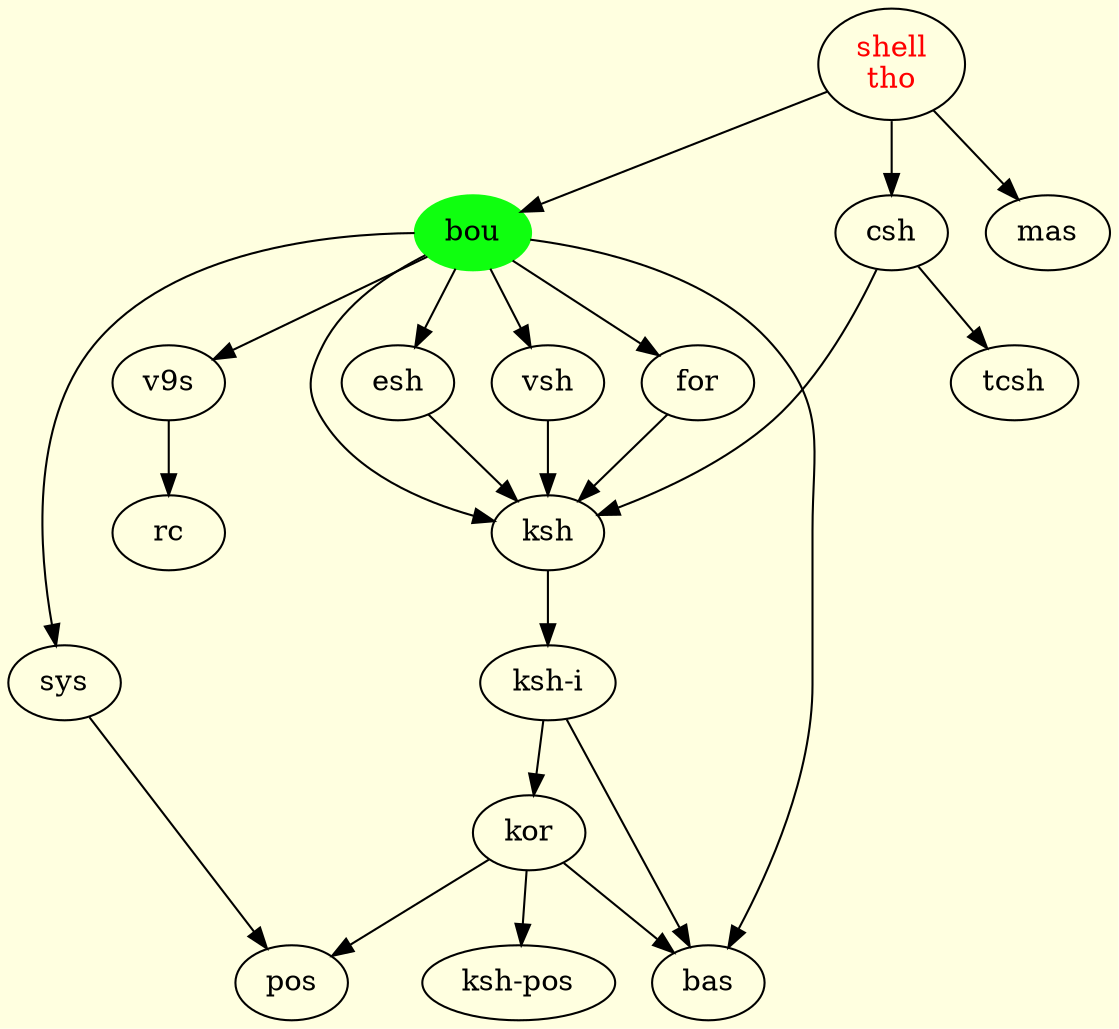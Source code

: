digraph "svgdag"
{
bgcolor=lightyellow;
"tho"[label="shell\ltho" fontcolor="#ff0000"];
"bou"[color="#0fff0f" style=filled];
"tho"->"bou";
"tho"->"mas";
"tho"->"csh";

"bou"->"v9s";
"bou"->"ksh";
"bou"->"esh";
"bou"->"vsh";
"bou"->"for";
"bou"->"bas";
"bou"->"sys";

"for"->"ksh";

"csh"->"ksh";
"csh"->"tcsh";

"esh"->"ksh";

"vsh"->"ksh";

"sys"->"pos";

"v9s"->"rc";

"ksh"->"ksh-i";

"kor"->"ksh-pos";
"kor"->"pos";
"kor"->"bas";

"ksh-i"->"kor";
"ksh-i"->"bas";
}
